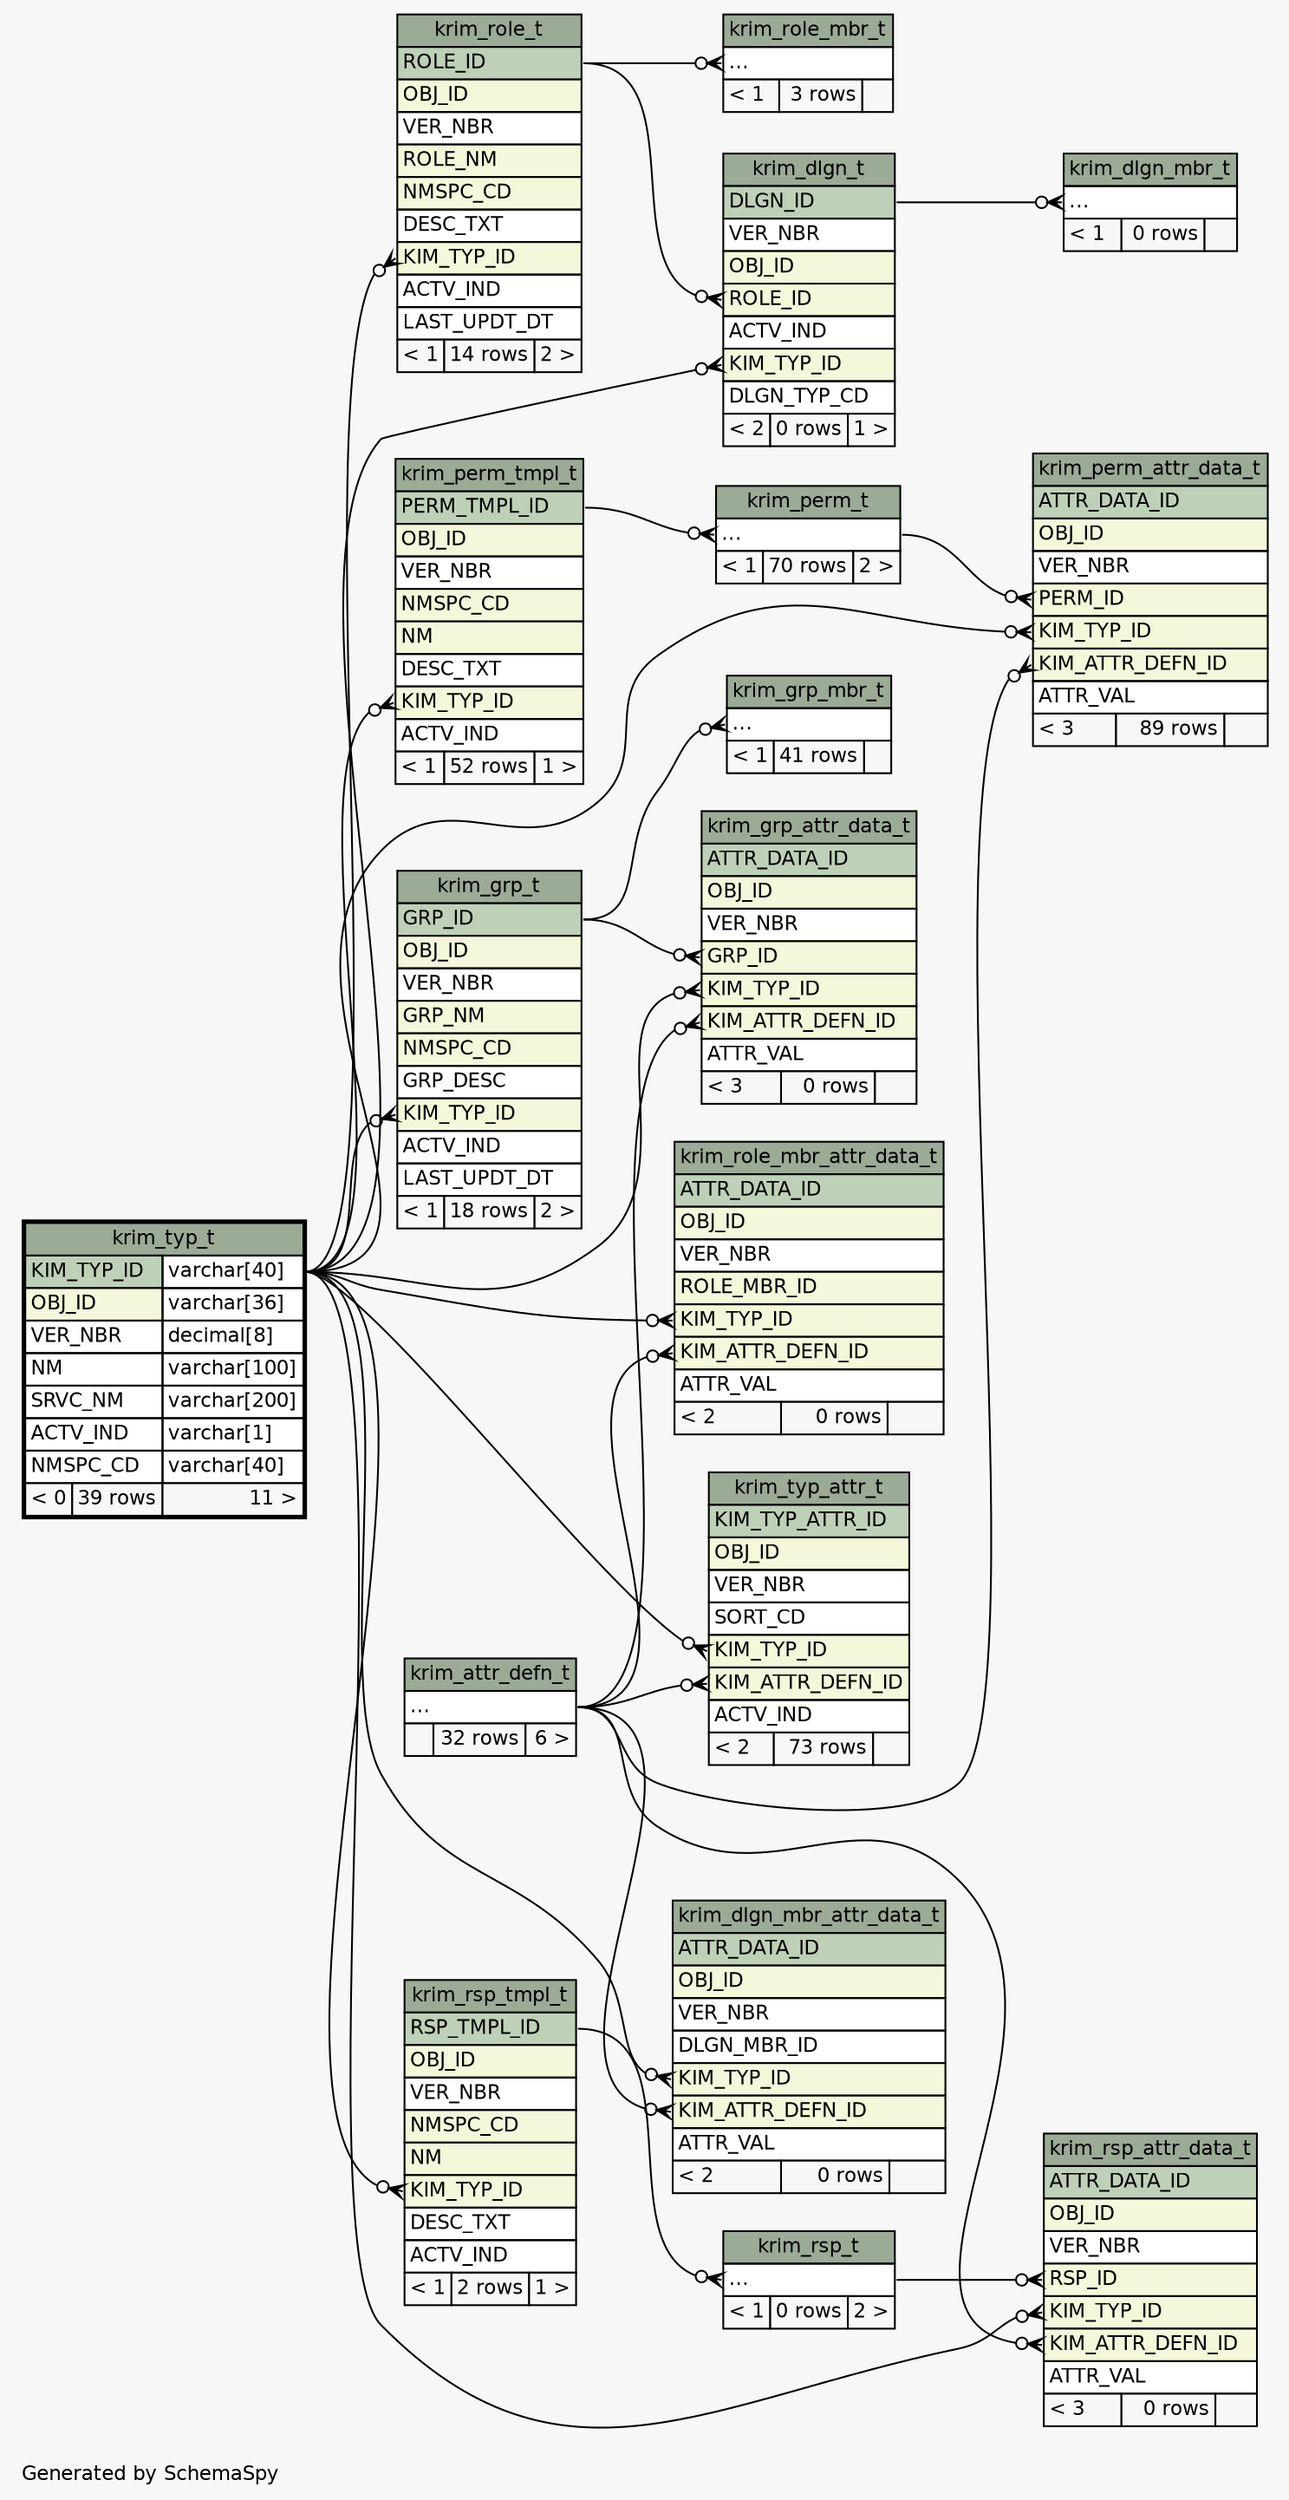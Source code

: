// dot 2.28.0 on Mac OS X 10.7.2
// SchemaSpy rev 590
digraph "twoDegreesRelationshipsDiagram" {
  graph [
    rankdir="RL"
    bgcolor="#f7f7f7"
    label="\nGenerated by SchemaSpy"
    labeljust="l"
    nodesep="0.18"
    ranksep="0.46"
    fontname="Helvetica"
    fontsize="11"
  ];
  node [
    fontname="Helvetica"
    fontsize="11"
    shape="plaintext"
  ];
  edge [
    arrowsize="0.8"
  ];
  "krim_dlgn_mbr_attr_data_t":"KIM_ATTR_DEFN_ID":w -> "krim_attr_defn_t":"elipses":e [arrowhead=none dir=back arrowtail=crowodot];
  "krim_dlgn_mbr_attr_data_t":"KIM_TYP_ID":w -> "krim_typ_t":"KIM_TYP_ID.type":e [arrowhead=none dir=back arrowtail=crowodot];
  "krim_dlgn_mbr_t":"elipses":w -> "krim_dlgn_t":"DLGN_ID":e [arrowhead=none dir=back arrowtail=crowodot];
  "krim_dlgn_t":"KIM_TYP_ID":w -> "krim_typ_t":"KIM_TYP_ID.type":e [arrowhead=none dir=back arrowtail=crowodot];
  "krim_dlgn_t":"ROLE_ID":w -> "krim_role_t":"ROLE_ID":e [arrowhead=none dir=back arrowtail=crowodot];
  "krim_grp_attr_data_t":"GRP_ID":w -> "krim_grp_t":"GRP_ID":e [arrowhead=none dir=back arrowtail=crowodot];
  "krim_grp_attr_data_t":"KIM_ATTR_DEFN_ID":w -> "krim_attr_defn_t":"elipses":e [arrowhead=none dir=back arrowtail=crowodot];
  "krim_grp_attr_data_t":"KIM_TYP_ID":w -> "krim_typ_t":"KIM_TYP_ID.type":e [arrowhead=none dir=back arrowtail=crowodot];
  "krim_grp_mbr_t":"elipses":w -> "krim_grp_t":"GRP_ID":e [arrowhead=none dir=back arrowtail=crowodot];
  "krim_grp_t":"KIM_TYP_ID":w -> "krim_typ_t":"KIM_TYP_ID.type":e [arrowhead=none dir=back arrowtail=crowodot];
  "krim_perm_attr_data_t":"KIM_ATTR_DEFN_ID":w -> "krim_attr_defn_t":"elipses":e [arrowhead=none dir=back arrowtail=crowodot];
  "krim_perm_attr_data_t":"KIM_TYP_ID":w -> "krim_typ_t":"KIM_TYP_ID.type":e [arrowhead=none dir=back arrowtail=crowodot];
  "krim_perm_attr_data_t":"PERM_ID":w -> "krim_perm_t":"elipses":e [arrowhead=none dir=back arrowtail=crowodot];
  "krim_perm_t":"elipses":w -> "krim_perm_tmpl_t":"PERM_TMPL_ID":e [arrowhead=none dir=back arrowtail=crowodot];
  "krim_perm_tmpl_t":"KIM_TYP_ID":w -> "krim_typ_t":"KIM_TYP_ID.type":e [arrowhead=none dir=back arrowtail=crowodot];
  "krim_role_mbr_attr_data_t":"KIM_ATTR_DEFN_ID":w -> "krim_attr_defn_t":"elipses":e [arrowhead=none dir=back arrowtail=crowodot];
  "krim_role_mbr_attr_data_t":"KIM_TYP_ID":w -> "krim_typ_t":"KIM_TYP_ID.type":e [arrowhead=none dir=back arrowtail=crowodot];
  "krim_role_mbr_t":"elipses":w -> "krim_role_t":"ROLE_ID":e [arrowhead=none dir=back arrowtail=crowodot];
  "krim_role_t":"KIM_TYP_ID":w -> "krim_typ_t":"KIM_TYP_ID.type":e [arrowhead=none dir=back arrowtail=crowodot];
  "krim_rsp_attr_data_t":"KIM_ATTR_DEFN_ID":w -> "krim_attr_defn_t":"elipses":e [arrowhead=none dir=back arrowtail=crowodot];
  "krim_rsp_attr_data_t":"KIM_TYP_ID":w -> "krim_typ_t":"KIM_TYP_ID.type":e [arrowhead=none dir=back arrowtail=crowodot];
  "krim_rsp_attr_data_t":"RSP_ID":w -> "krim_rsp_t":"elipses":e [arrowhead=none dir=back arrowtail=crowodot];
  "krim_rsp_t":"elipses":w -> "krim_rsp_tmpl_t":"RSP_TMPL_ID":e [arrowhead=none dir=back arrowtail=crowodot];
  "krim_rsp_tmpl_t":"KIM_TYP_ID":w -> "krim_typ_t":"KIM_TYP_ID.type":e [arrowhead=none dir=back arrowtail=crowodot];
  "krim_typ_attr_t":"KIM_ATTR_DEFN_ID":w -> "krim_attr_defn_t":"elipses":e [arrowhead=none dir=back arrowtail=crowodot];
  "krim_typ_attr_t":"KIM_TYP_ID":w -> "krim_typ_t":"KIM_TYP_ID.type":e [arrowhead=none dir=back arrowtail=crowodot];
  "krim_attr_defn_t" [
    label=<
    <TABLE BORDER="0" CELLBORDER="1" CELLSPACING="0" BGCOLOR="#ffffff">
      <TR><TD COLSPAN="3" BGCOLOR="#9bab96" ALIGN="CENTER">krim_attr_defn_t</TD></TR>
      <TR><TD PORT="elipses" COLSPAN="3" ALIGN="LEFT">...</TD></TR>
      <TR><TD ALIGN="LEFT" BGCOLOR="#f7f7f7">  </TD><TD ALIGN="RIGHT" BGCOLOR="#f7f7f7">32 rows</TD><TD ALIGN="RIGHT" BGCOLOR="#f7f7f7">6 &gt;</TD></TR>
    </TABLE>>
    URL="krim_attr_defn_t.html"
    tooltip="krim_attr_defn_t"
  ];
  "krim_dlgn_mbr_attr_data_t" [
    label=<
    <TABLE BORDER="0" CELLBORDER="1" CELLSPACING="0" BGCOLOR="#ffffff">
      <TR><TD COLSPAN="3" BGCOLOR="#9bab96" ALIGN="CENTER">krim_dlgn_mbr_attr_data_t</TD></TR>
      <TR><TD PORT="ATTR_DATA_ID" COLSPAN="3" BGCOLOR="#bed1b8" ALIGN="LEFT">ATTR_DATA_ID</TD></TR>
      <TR><TD PORT="OBJ_ID" COLSPAN="3" BGCOLOR="#f4f7da" ALIGN="LEFT">OBJ_ID</TD></TR>
      <TR><TD PORT="VER_NBR" COLSPAN="3" ALIGN="LEFT">VER_NBR</TD></TR>
      <TR><TD PORT="DLGN_MBR_ID" COLSPAN="3" ALIGN="LEFT">DLGN_MBR_ID</TD></TR>
      <TR><TD PORT="KIM_TYP_ID" COLSPAN="3" BGCOLOR="#f4f7da" ALIGN="LEFT">KIM_TYP_ID</TD></TR>
      <TR><TD PORT="KIM_ATTR_DEFN_ID" COLSPAN="3" BGCOLOR="#f4f7da" ALIGN="LEFT">KIM_ATTR_DEFN_ID</TD></TR>
      <TR><TD PORT="ATTR_VAL" COLSPAN="3" ALIGN="LEFT">ATTR_VAL</TD></TR>
      <TR><TD ALIGN="LEFT" BGCOLOR="#f7f7f7">&lt; 2</TD><TD ALIGN="RIGHT" BGCOLOR="#f7f7f7">0 rows</TD><TD ALIGN="RIGHT" BGCOLOR="#f7f7f7">  </TD></TR>
    </TABLE>>
    URL="krim_dlgn_mbr_attr_data_t.html"
    tooltip="krim_dlgn_mbr_attr_data_t"
  ];
  "krim_dlgn_mbr_t" [
    label=<
    <TABLE BORDER="0" CELLBORDER="1" CELLSPACING="0" BGCOLOR="#ffffff">
      <TR><TD COLSPAN="3" BGCOLOR="#9bab96" ALIGN="CENTER">krim_dlgn_mbr_t</TD></TR>
      <TR><TD PORT="elipses" COLSPAN="3" ALIGN="LEFT">...</TD></TR>
      <TR><TD ALIGN="LEFT" BGCOLOR="#f7f7f7">&lt; 1</TD><TD ALIGN="RIGHT" BGCOLOR="#f7f7f7">0 rows</TD><TD ALIGN="RIGHT" BGCOLOR="#f7f7f7">  </TD></TR>
    </TABLE>>
    URL="krim_dlgn_mbr_t.html"
    tooltip="krim_dlgn_mbr_t"
  ];
  "krim_dlgn_t" [
    label=<
    <TABLE BORDER="0" CELLBORDER="1" CELLSPACING="0" BGCOLOR="#ffffff">
      <TR><TD COLSPAN="3" BGCOLOR="#9bab96" ALIGN="CENTER">krim_dlgn_t</TD></TR>
      <TR><TD PORT="DLGN_ID" COLSPAN="3" BGCOLOR="#bed1b8" ALIGN="LEFT">DLGN_ID</TD></TR>
      <TR><TD PORT="VER_NBR" COLSPAN="3" ALIGN="LEFT">VER_NBR</TD></TR>
      <TR><TD PORT="OBJ_ID" COLSPAN="3" BGCOLOR="#f4f7da" ALIGN="LEFT">OBJ_ID</TD></TR>
      <TR><TD PORT="ROLE_ID" COLSPAN="3" BGCOLOR="#f4f7da" ALIGN="LEFT">ROLE_ID</TD></TR>
      <TR><TD PORT="ACTV_IND" COLSPAN="3" ALIGN="LEFT">ACTV_IND</TD></TR>
      <TR><TD PORT="KIM_TYP_ID" COLSPAN="3" BGCOLOR="#f4f7da" ALIGN="LEFT">KIM_TYP_ID</TD></TR>
      <TR><TD PORT="DLGN_TYP_CD" COLSPAN="3" ALIGN="LEFT">DLGN_TYP_CD</TD></TR>
      <TR><TD ALIGN="LEFT" BGCOLOR="#f7f7f7">&lt; 2</TD><TD ALIGN="RIGHT" BGCOLOR="#f7f7f7">0 rows</TD><TD ALIGN="RIGHT" BGCOLOR="#f7f7f7">1 &gt;</TD></TR>
    </TABLE>>
    URL="krim_dlgn_t.html"
    tooltip="krim_dlgn_t"
  ];
  "krim_grp_attr_data_t" [
    label=<
    <TABLE BORDER="0" CELLBORDER="1" CELLSPACING="0" BGCOLOR="#ffffff">
      <TR><TD COLSPAN="3" BGCOLOR="#9bab96" ALIGN="CENTER">krim_grp_attr_data_t</TD></TR>
      <TR><TD PORT="ATTR_DATA_ID" COLSPAN="3" BGCOLOR="#bed1b8" ALIGN="LEFT">ATTR_DATA_ID</TD></TR>
      <TR><TD PORT="OBJ_ID" COLSPAN="3" BGCOLOR="#f4f7da" ALIGN="LEFT">OBJ_ID</TD></TR>
      <TR><TD PORT="VER_NBR" COLSPAN="3" ALIGN="LEFT">VER_NBR</TD></TR>
      <TR><TD PORT="GRP_ID" COLSPAN="3" BGCOLOR="#f4f7da" ALIGN="LEFT">GRP_ID</TD></TR>
      <TR><TD PORT="KIM_TYP_ID" COLSPAN="3" BGCOLOR="#f4f7da" ALIGN="LEFT">KIM_TYP_ID</TD></TR>
      <TR><TD PORT="KIM_ATTR_DEFN_ID" COLSPAN="3" BGCOLOR="#f4f7da" ALIGN="LEFT">KIM_ATTR_DEFN_ID</TD></TR>
      <TR><TD PORT="ATTR_VAL" COLSPAN="3" ALIGN="LEFT">ATTR_VAL</TD></TR>
      <TR><TD ALIGN="LEFT" BGCOLOR="#f7f7f7">&lt; 3</TD><TD ALIGN="RIGHT" BGCOLOR="#f7f7f7">0 rows</TD><TD ALIGN="RIGHT" BGCOLOR="#f7f7f7">  </TD></TR>
    </TABLE>>
    URL="krim_grp_attr_data_t.html"
    tooltip="krim_grp_attr_data_t"
  ];
  "krim_grp_mbr_t" [
    label=<
    <TABLE BORDER="0" CELLBORDER="1" CELLSPACING="0" BGCOLOR="#ffffff">
      <TR><TD COLSPAN="3" BGCOLOR="#9bab96" ALIGN="CENTER">krim_grp_mbr_t</TD></TR>
      <TR><TD PORT="elipses" COLSPAN="3" ALIGN="LEFT">...</TD></TR>
      <TR><TD ALIGN="LEFT" BGCOLOR="#f7f7f7">&lt; 1</TD><TD ALIGN="RIGHT" BGCOLOR="#f7f7f7">41 rows</TD><TD ALIGN="RIGHT" BGCOLOR="#f7f7f7">  </TD></TR>
    </TABLE>>
    URL="krim_grp_mbr_t.html"
    tooltip="krim_grp_mbr_t"
  ];
  "krim_grp_t" [
    label=<
    <TABLE BORDER="0" CELLBORDER="1" CELLSPACING="0" BGCOLOR="#ffffff">
      <TR><TD COLSPAN="3" BGCOLOR="#9bab96" ALIGN="CENTER">krim_grp_t</TD></TR>
      <TR><TD PORT="GRP_ID" COLSPAN="3" BGCOLOR="#bed1b8" ALIGN="LEFT">GRP_ID</TD></TR>
      <TR><TD PORT="OBJ_ID" COLSPAN="3" BGCOLOR="#f4f7da" ALIGN="LEFT">OBJ_ID</TD></TR>
      <TR><TD PORT="VER_NBR" COLSPAN="3" ALIGN="LEFT">VER_NBR</TD></TR>
      <TR><TD PORT="GRP_NM" COLSPAN="3" BGCOLOR="#f4f7da" ALIGN="LEFT">GRP_NM</TD></TR>
      <TR><TD PORT="NMSPC_CD" COLSPAN="3" BGCOLOR="#f4f7da" ALIGN="LEFT">NMSPC_CD</TD></TR>
      <TR><TD PORT="GRP_DESC" COLSPAN="3" ALIGN="LEFT">GRP_DESC</TD></TR>
      <TR><TD PORT="KIM_TYP_ID" COLSPAN="3" BGCOLOR="#f4f7da" ALIGN="LEFT">KIM_TYP_ID</TD></TR>
      <TR><TD PORT="ACTV_IND" COLSPAN="3" ALIGN="LEFT">ACTV_IND</TD></TR>
      <TR><TD PORT="LAST_UPDT_DT" COLSPAN="3" ALIGN="LEFT">LAST_UPDT_DT</TD></TR>
      <TR><TD ALIGN="LEFT" BGCOLOR="#f7f7f7">&lt; 1</TD><TD ALIGN="RIGHT" BGCOLOR="#f7f7f7">18 rows</TD><TD ALIGN="RIGHT" BGCOLOR="#f7f7f7">2 &gt;</TD></TR>
    </TABLE>>
    URL="krim_grp_t.html"
    tooltip="krim_grp_t"
  ];
  "krim_perm_attr_data_t" [
    label=<
    <TABLE BORDER="0" CELLBORDER="1" CELLSPACING="0" BGCOLOR="#ffffff">
      <TR><TD COLSPAN="3" BGCOLOR="#9bab96" ALIGN="CENTER">krim_perm_attr_data_t</TD></TR>
      <TR><TD PORT="ATTR_DATA_ID" COLSPAN="3" BGCOLOR="#bed1b8" ALIGN="LEFT">ATTR_DATA_ID</TD></TR>
      <TR><TD PORT="OBJ_ID" COLSPAN="3" BGCOLOR="#f4f7da" ALIGN="LEFT">OBJ_ID</TD></TR>
      <TR><TD PORT="VER_NBR" COLSPAN="3" ALIGN="LEFT">VER_NBR</TD></TR>
      <TR><TD PORT="PERM_ID" COLSPAN="3" BGCOLOR="#f4f7da" ALIGN="LEFT">PERM_ID</TD></TR>
      <TR><TD PORT="KIM_TYP_ID" COLSPAN="3" BGCOLOR="#f4f7da" ALIGN="LEFT">KIM_TYP_ID</TD></TR>
      <TR><TD PORT="KIM_ATTR_DEFN_ID" COLSPAN="3" BGCOLOR="#f4f7da" ALIGN="LEFT">KIM_ATTR_DEFN_ID</TD></TR>
      <TR><TD PORT="ATTR_VAL" COLSPAN="3" ALIGN="LEFT">ATTR_VAL</TD></TR>
      <TR><TD ALIGN="LEFT" BGCOLOR="#f7f7f7">&lt; 3</TD><TD ALIGN="RIGHT" BGCOLOR="#f7f7f7">89 rows</TD><TD ALIGN="RIGHT" BGCOLOR="#f7f7f7">  </TD></TR>
    </TABLE>>
    URL="krim_perm_attr_data_t.html"
    tooltip="krim_perm_attr_data_t"
  ];
  "krim_perm_t" [
    label=<
    <TABLE BORDER="0" CELLBORDER="1" CELLSPACING="0" BGCOLOR="#ffffff">
      <TR><TD COLSPAN="3" BGCOLOR="#9bab96" ALIGN="CENTER">krim_perm_t</TD></TR>
      <TR><TD PORT="elipses" COLSPAN="3" ALIGN="LEFT">...</TD></TR>
      <TR><TD ALIGN="LEFT" BGCOLOR="#f7f7f7">&lt; 1</TD><TD ALIGN="RIGHT" BGCOLOR="#f7f7f7">70 rows</TD><TD ALIGN="RIGHT" BGCOLOR="#f7f7f7">2 &gt;</TD></TR>
    </TABLE>>
    URL="krim_perm_t.html"
    tooltip="krim_perm_t"
  ];
  "krim_perm_tmpl_t" [
    label=<
    <TABLE BORDER="0" CELLBORDER="1" CELLSPACING="0" BGCOLOR="#ffffff">
      <TR><TD COLSPAN="3" BGCOLOR="#9bab96" ALIGN="CENTER">krim_perm_tmpl_t</TD></TR>
      <TR><TD PORT="PERM_TMPL_ID" COLSPAN="3" BGCOLOR="#bed1b8" ALIGN="LEFT">PERM_TMPL_ID</TD></TR>
      <TR><TD PORT="OBJ_ID" COLSPAN="3" BGCOLOR="#f4f7da" ALIGN="LEFT">OBJ_ID</TD></TR>
      <TR><TD PORT="VER_NBR" COLSPAN="3" ALIGN="LEFT">VER_NBR</TD></TR>
      <TR><TD PORT="NMSPC_CD" COLSPAN="3" BGCOLOR="#f4f7da" ALIGN="LEFT">NMSPC_CD</TD></TR>
      <TR><TD PORT="NM" COLSPAN="3" BGCOLOR="#f4f7da" ALIGN="LEFT">NM</TD></TR>
      <TR><TD PORT="DESC_TXT" COLSPAN="3" ALIGN="LEFT">DESC_TXT</TD></TR>
      <TR><TD PORT="KIM_TYP_ID" COLSPAN="3" BGCOLOR="#f4f7da" ALIGN="LEFT">KIM_TYP_ID</TD></TR>
      <TR><TD PORT="ACTV_IND" COLSPAN="3" ALIGN="LEFT">ACTV_IND</TD></TR>
      <TR><TD ALIGN="LEFT" BGCOLOR="#f7f7f7">&lt; 1</TD><TD ALIGN="RIGHT" BGCOLOR="#f7f7f7">52 rows</TD><TD ALIGN="RIGHT" BGCOLOR="#f7f7f7">1 &gt;</TD></TR>
    </TABLE>>
    URL="krim_perm_tmpl_t.html"
    tooltip="krim_perm_tmpl_t"
  ];
  "krim_role_mbr_attr_data_t" [
    label=<
    <TABLE BORDER="0" CELLBORDER="1" CELLSPACING="0" BGCOLOR="#ffffff">
      <TR><TD COLSPAN="3" BGCOLOR="#9bab96" ALIGN="CENTER">krim_role_mbr_attr_data_t</TD></TR>
      <TR><TD PORT="ATTR_DATA_ID" COLSPAN="3" BGCOLOR="#bed1b8" ALIGN="LEFT">ATTR_DATA_ID</TD></TR>
      <TR><TD PORT="OBJ_ID" COLSPAN="3" BGCOLOR="#f4f7da" ALIGN="LEFT">OBJ_ID</TD></TR>
      <TR><TD PORT="VER_NBR" COLSPAN="3" ALIGN="LEFT">VER_NBR</TD></TR>
      <TR><TD PORT="ROLE_MBR_ID" COLSPAN="3" BGCOLOR="#f4f7da" ALIGN="LEFT">ROLE_MBR_ID</TD></TR>
      <TR><TD PORT="KIM_TYP_ID" COLSPAN="3" BGCOLOR="#f4f7da" ALIGN="LEFT">KIM_TYP_ID</TD></TR>
      <TR><TD PORT="KIM_ATTR_DEFN_ID" COLSPAN="3" BGCOLOR="#f4f7da" ALIGN="LEFT">KIM_ATTR_DEFN_ID</TD></TR>
      <TR><TD PORT="ATTR_VAL" COLSPAN="3" ALIGN="LEFT">ATTR_VAL</TD></TR>
      <TR><TD ALIGN="LEFT" BGCOLOR="#f7f7f7">&lt; 2</TD><TD ALIGN="RIGHT" BGCOLOR="#f7f7f7">0 rows</TD><TD ALIGN="RIGHT" BGCOLOR="#f7f7f7">  </TD></TR>
    </TABLE>>
    URL="krim_role_mbr_attr_data_t.html"
    tooltip="krim_role_mbr_attr_data_t"
  ];
  "krim_role_mbr_t" [
    label=<
    <TABLE BORDER="0" CELLBORDER="1" CELLSPACING="0" BGCOLOR="#ffffff">
      <TR><TD COLSPAN="3" BGCOLOR="#9bab96" ALIGN="CENTER">krim_role_mbr_t</TD></TR>
      <TR><TD PORT="elipses" COLSPAN="3" ALIGN="LEFT">...</TD></TR>
      <TR><TD ALIGN="LEFT" BGCOLOR="#f7f7f7">&lt; 1</TD><TD ALIGN="RIGHT" BGCOLOR="#f7f7f7">3 rows</TD><TD ALIGN="RIGHT" BGCOLOR="#f7f7f7">  </TD></TR>
    </TABLE>>
    URL="krim_role_mbr_t.html"
    tooltip="krim_role_mbr_t"
  ];
  "krim_role_t" [
    label=<
    <TABLE BORDER="0" CELLBORDER="1" CELLSPACING="0" BGCOLOR="#ffffff">
      <TR><TD COLSPAN="3" BGCOLOR="#9bab96" ALIGN="CENTER">krim_role_t</TD></TR>
      <TR><TD PORT="ROLE_ID" COLSPAN="3" BGCOLOR="#bed1b8" ALIGN="LEFT">ROLE_ID</TD></TR>
      <TR><TD PORT="OBJ_ID" COLSPAN="3" BGCOLOR="#f4f7da" ALIGN="LEFT">OBJ_ID</TD></TR>
      <TR><TD PORT="VER_NBR" COLSPAN="3" ALIGN="LEFT">VER_NBR</TD></TR>
      <TR><TD PORT="ROLE_NM" COLSPAN="3" BGCOLOR="#f4f7da" ALIGN="LEFT">ROLE_NM</TD></TR>
      <TR><TD PORT="NMSPC_CD" COLSPAN="3" BGCOLOR="#f4f7da" ALIGN="LEFT">NMSPC_CD</TD></TR>
      <TR><TD PORT="DESC_TXT" COLSPAN="3" ALIGN="LEFT">DESC_TXT</TD></TR>
      <TR><TD PORT="KIM_TYP_ID" COLSPAN="3" BGCOLOR="#f4f7da" ALIGN="LEFT">KIM_TYP_ID</TD></TR>
      <TR><TD PORT="ACTV_IND" COLSPAN="3" ALIGN="LEFT">ACTV_IND</TD></TR>
      <TR><TD PORT="LAST_UPDT_DT" COLSPAN="3" ALIGN="LEFT">LAST_UPDT_DT</TD></TR>
      <TR><TD ALIGN="LEFT" BGCOLOR="#f7f7f7">&lt; 1</TD><TD ALIGN="RIGHT" BGCOLOR="#f7f7f7">14 rows</TD><TD ALIGN="RIGHT" BGCOLOR="#f7f7f7">2 &gt;</TD></TR>
    </TABLE>>
    URL="krim_role_t.html"
    tooltip="krim_role_t"
  ];
  "krim_rsp_attr_data_t" [
    label=<
    <TABLE BORDER="0" CELLBORDER="1" CELLSPACING="0" BGCOLOR="#ffffff">
      <TR><TD COLSPAN="3" BGCOLOR="#9bab96" ALIGN="CENTER">krim_rsp_attr_data_t</TD></TR>
      <TR><TD PORT="ATTR_DATA_ID" COLSPAN="3" BGCOLOR="#bed1b8" ALIGN="LEFT">ATTR_DATA_ID</TD></TR>
      <TR><TD PORT="OBJ_ID" COLSPAN="3" BGCOLOR="#f4f7da" ALIGN="LEFT">OBJ_ID</TD></TR>
      <TR><TD PORT="VER_NBR" COLSPAN="3" ALIGN="LEFT">VER_NBR</TD></TR>
      <TR><TD PORT="RSP_ID" COLSPAN="3" BGCOLOR="#f4f7da" ALIGN="LEFT">RSP_ID</TD></TR>
      <TR><TD PORT="KIM_TYP_ID" COLSPAN="3" BGCOLOR="#f4f7da" ALIGN="LEFT">KIM_TYP_ID</TD></TR>
      <TR><TD PORT="KIM_ATTR_DEFN_ID" COLSPAN="3" BGCOLOR="#f4f7da" ALIGN="LEFT">KIM_ATTR_DEFN_ID</TD></TR>
      <TR><TD PORT="ATTR_VAL" COLSPAN="3" ALIGN="LEFT">ATTR_VAL</TD></TR>
      <TR><TD ALIGN="LEFT" BGCOLOR="#f7f7f7">&lt; 3</TD><TD ALIGN="RIGHT" BGCOLOR="#f7f7f7">0 rows</TD><TD ALIGN="RIGHT" BGCOLOR="#f7f7f7">  </TD></TR>
    </TABLE>>
    URL="krim_rsp_attr_data_t.html"
    tooltip="krim_rsp_attr_data_t"
  ];
  "krim_rsp_t" [
    label=<
    <TABLE BORDER="0" CELLBORDER="1" CELLSPACING="0" BGCOLOR="#ffffff">
      <TR><TD COLSPAN="3" BGCOLOR="#9bab96" ALIGN="CENTER">krim_rsp_t</TD></TR>
      <TR><TD PORT="elipses" COLSPAN="3" ALIGN="LEFT">...</TD></TR>
      <TR><TD ALIGN="LEFT" BGCOLOR="#f7f7f7">&lt; 1</TD><TD ALIGN="RIGHT" BGCOLOR="#f7f7f7">0 rows</TD><TD ALIGN="RIGHT" BGCOLOR="#f7f7f7">2 &gt;</TD></TR>
    </TABLE>>
    URL="krim_rsp_t.html"
    tooltip="krim_rsp_t"
  ];
  "krim_rsp_tmpl_t" [
    label=<
    <TABLE BORDER="0" CELLBORDER="1" CELLSPACING="0" BGCOLOR="#ffffff">
      <TR><TD COLSPAN="3" BGCOLOR="#9bab96" ALIGN="CENTER">krim_rsp_tmpl_t</TD></TR>
      <TR><TD PORT="RSP_TMPL_ID" COLSPAN="3" BGCOLOR="#bed1b8" ALIGN="LEFT">RSP_TMPL_ID</TD></TR>
      <TR><TD PORT="OBJ_ID" COLSPAN="3" BGCOLOR="#f4f7da" ALIGN="LEFT">OBJ_ID</TD></TR>
      <TR><TD PORT="VER_NBR" COLSPAN="3" ALIGN="LEFT">VER_NBR</TD></TR>
      <TR><TD PORT="NMSPC_CD" COLSPAN="3" BGCOLOR="#f4f7da" ALIGN="LEFT">NMSPC_CD</TD></TR>
      <TR><TD PORT="NM" COLSPAN="3" BGCOLOR="#f4f7da" ALIGN="LEFT">NM</TD></TR>
      <TR><TD PORT="KIM_TYP_ID" COLSPAN="3" BGCOLOR="#f4f7da" ALIGN="LEFT">KIM_TYP_ID</TD></TR>
      <TR><TD PORT="DESC_TXT" COLSPAN="3" ALIGN="LEFT">DESC_TXT</TD></TR>
      <TR><TD PORT="ACTV_IND" COLSPAN="3" ALIGN="LEFT">ACTV_IND</TD></TR>
      <TR><TD ALIGN="LEFT" BGCOLOR="#f7f7f7">&lt; 1</TD><TD ALIGN="RIGHT" BGCOLOR="#f7f7f7">2 rows</TD><TD ALIGN="RIGHT" BGCOLOR="#f7f7f7">1 &gt;</TD></TR>
    </TABLE>>
    URL="krim_rsp_tmpl_t.html"
    tooltip="krim_rsp_tmpl_t"
  ];
  "krim_typ_attr_t" [
    label=<
    <TABLE BORDER="0" CELLBORDER="1" CELLSPACING="0" BGCOLOR="#ffffff">
      <TR><TD COLSPAN="3" BGCOLOR="#9bab96" ALIGN="CENTER">krim_typ_attr_t</TD></TR>
      <TR><TD PORT="KIM_TYP_ATTR_ID" COLSPAN="3" BGCOLOR="#bed1b8" ALIGN="LEFT">KIM_TYP_ATTR_ID</TD></TR>
      <TR><TD PORT="OBJ_ID" COLSPAN="3" BGCOLOR="#f4f7da" ALIGN="LEFT">OBJ_ID</TD></TR>
      <TR><TD PORT="VER_NBR" COLSPAN="3" ALIGN="LEFT">VER_NBR</TD></TR>
      <TR><TD PORT="SORT_CD" COLSPAN="3" ALIGN="LEFT">SORT_CD</TD></TR>
      <TR><TD PORT="KIM_TYP_ID" COLSPAN="3" BGCOLOR="#f4f7da" ALIGN="LEFT">KIM_TYP_ID</TD></TR>
      <TR><TD PORT="KIM_ATTR_DEFN_ID" COLSPAN="3" BGCOLOR="#f4f7da" ALIGN="LEFT">KIM_ATTR_DEFN_ID</TD></TR>
      <TR><TD PORT="ACTV_IND" COLSPAN="3" ALIGN="LEFT">ACTV_IND</TD></TR>
      <TR><TD ALIGN="LEFT" BGCOLOR="#f7f7f7">&lt; 2</TD><TD ALIGN="RIGHT" BGCOLOR="#f7f7f7">73 rows</TD><TD ALIGN="RIGHT" BGCOLOR="#f7f7f7">  </TD></TR>
    </TABLE>>
    URL="krim_typ_attr_t.html"
    tooltip="krim_typ_attr_t"
  ];
  "krim_typ_t" [
    label=<
    <TABLE BORDER="2" CELLBORDER="1" CELLSPACING="0" BGCOLOR="#ffffff">
      <TR><TD COLSPAN="3" BGCOLOR="#9bab96" ALIGN="CENTER">krim_typ_t</TD></TR>
      <TR><TD PORT="KIM_TYP_ID" COLSPAN="2" BGCOLOR="#bed1b8" ALIGN="LEFT">KIM_TYP_ID</TD><TD PORT="KIM_TYP_ID.type" ALIGN="LEFT">varchar[40]</TD></TR>
      <TR><TD PORT="OBJ_ID" COLSPAN="2" BGCOLOR="#f4f7da" ALIGN="LEFT">OBJ_ID</TD><TD PORT="OBJ_ID.type" ALIGN="LEFT">varchar[36]</TD></TR>
      <TR><TD PORT="VER_NBR" COLSPAN="2" ALIGN="LEFT">VER_NBR</TD><TD PORT="VER_NBR.type" ALIGN="LEFT">decimal[8]</TD></TR>
      <TR><TD PORT="NM" COLSPAN="2" ALIGN="LEFT">NM</TD><TD PORT="NM.type" ALIGN="LEFT">varchar[100]</TD></TR>
      <TR><TD PORT="SRVC_NM" COLSPAN="2" ALIGN="LEFT">SRVC_NM</TD><TD PORT="SRVC_NM.type" ALIGN="LEFT">varchar[200]</TD></TR>
      <TR><TD PORT="ACTV_IND" COLSPAN="2" ALIGN="LEFT">ACTV_IND</TD><TD PORT="ACTV_IND.type" ALIGN="LEFT">varchar[1]</TD></TR>
      <TR><TD PORT="NMSPC_CD" COLSPAN="2" ALIGN="LEFT">NMSPC_CD</TD><TD PORT="NMSPC_CD.type" ALIGN="LEFT">varchar[40]</TD></TR>
      <TR><TD ALIGN="LEFT" BGCOLOR="#f7f7f7">&lt; 0</TD><TD ALIGN="RIGHT" BGCOLOR="#f7f7f7">39 rows</TD><TD ALIGN="RIGHT" BGCOLOR="#f7f7f7">11 &gt;</TD></TR>
    </TABLE>>
    URL="krim_typ_t.html"
    tooltip="krim_typ_t"
  ];
}
